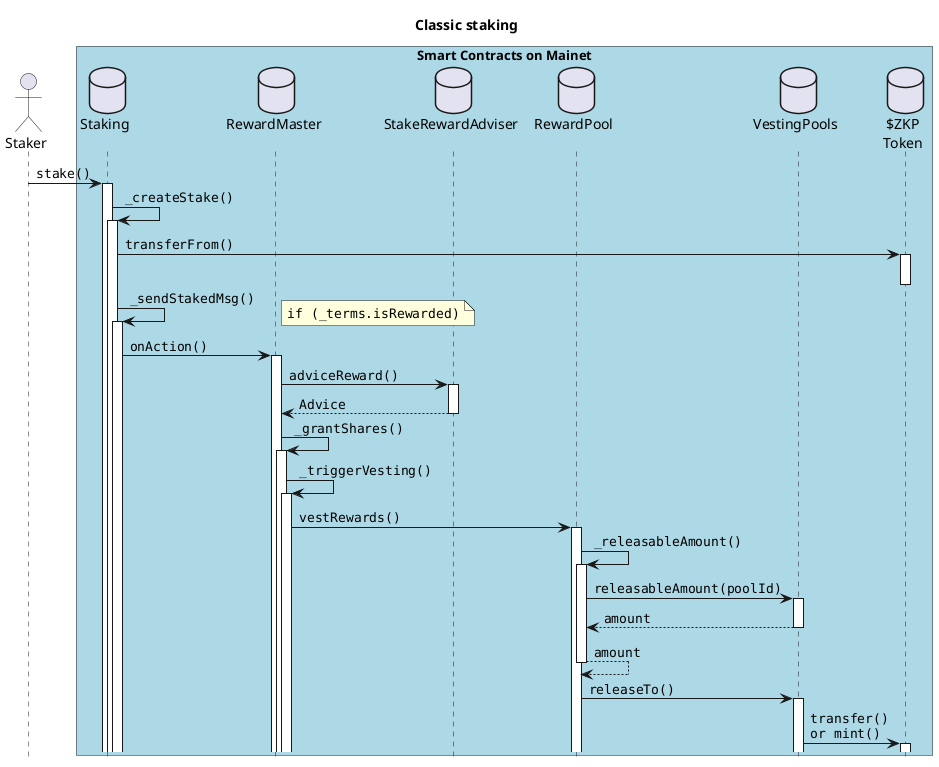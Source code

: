 @startuml
'https://plantuml.com/sequence-diagram

title **Classic staking**

'autonumber

hide footbox
actor "Staker" as staker

box "Smart Contracts on Mainet" #LightBlue
  database "Staking\n" as Staking
  'database "StakingMsgProcessor\n" as SMP
  database "RewardMaster\n" as rMaster
  database "StakeRewardAdviser\n" as adviser
  database "RewardPool\n" as rPool
  database "VestingPools\n" as vPools
  database "$ZKP\nToken" as ZKP
end box

staker -> Staking ++ : ""stake()""
  Staking -> Staking ++ : ""_createStake()""
    Staking -> ZKP ++ : ""transferFrom()""
    deactivate
    Staking -> Staking ++ : ""_sendStakedMsg()""
    note right: ""if (_terms.isRewarded)""
      'Staking -> SMP: _encodeStakeActionType()
      'return
      Staking -> rMaster ++ : ""onAction()""
        rMaster -> adviser ++ : ""adviceReward()""
        return ""Advice""
        rMaster -> rMaster ++ : ""_grantShares()""
          rMaster -> rMaster ++ : ""_triggerVesting()""
            rMaster -> rPool ++ : ""vestRewards()""
              rPool -> rPool ++ : ""_releasableAmount()""
                rPool -> vPools ++ : ""releasableAmount(poolId)""
                return ""amount""
              return ""amount""
              rPool -> vPools ++ : ""releaseTo()""
                vPools -> ZKP ++ : ""transfer()""\n""or mint()""
@enduml
